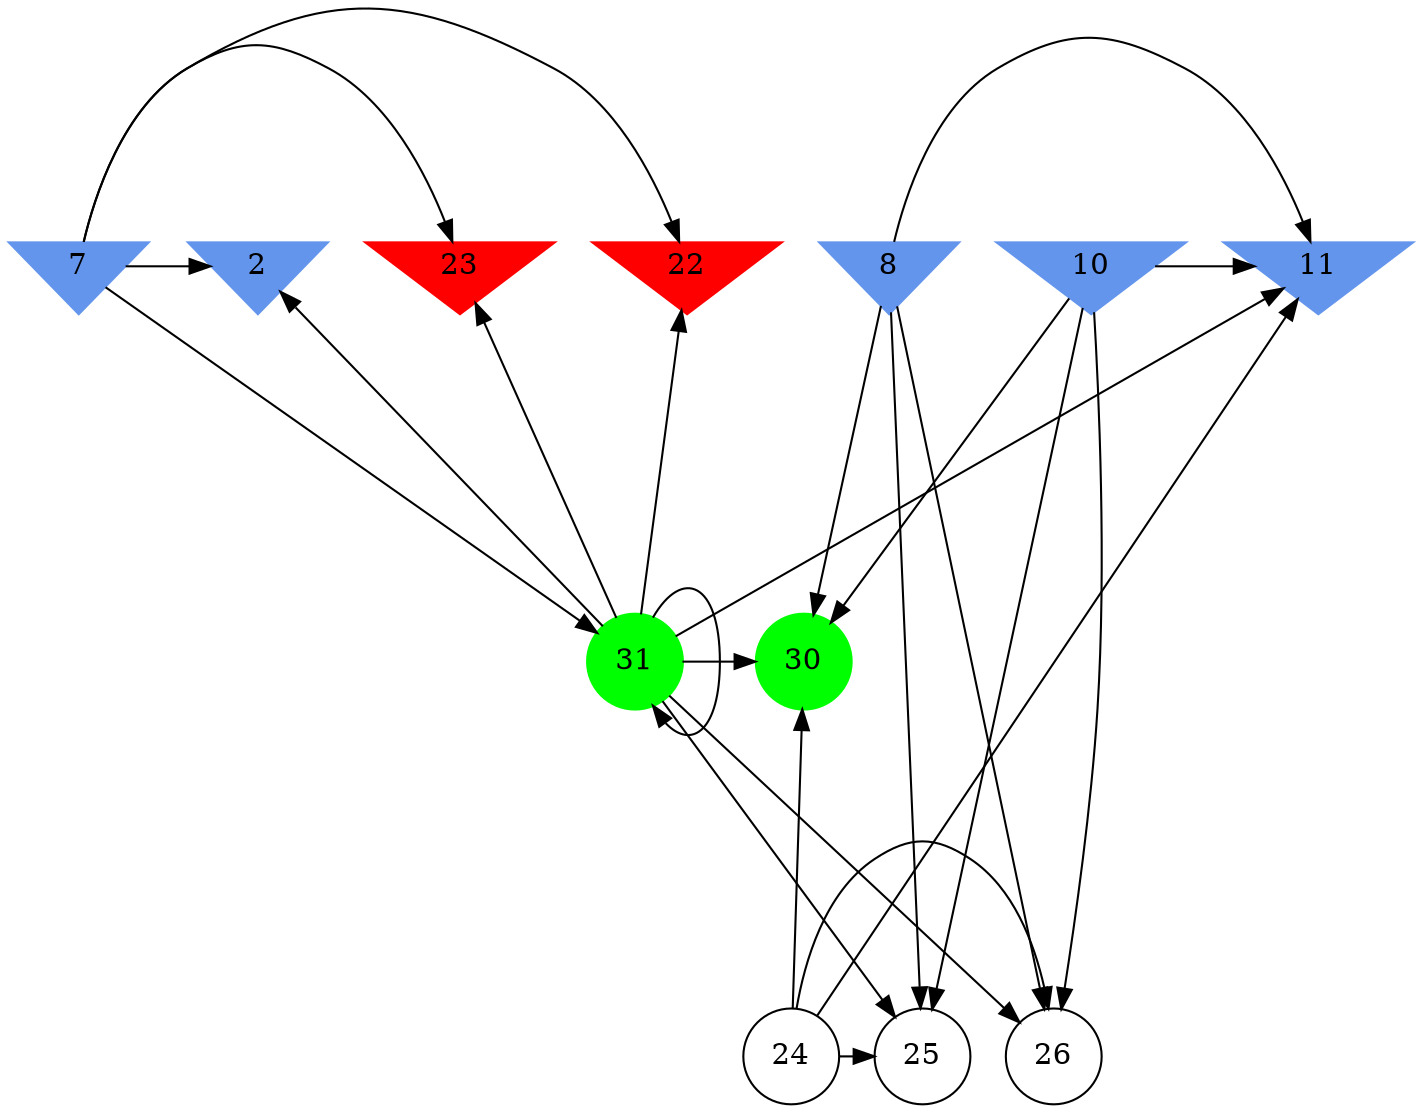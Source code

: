 digraph brain {
	ranksep=2.0;
	2 [shape=invtriangle,style=filled,color=cornflowerblue];
	7 [shape=invtriangle,style=filled,color=cornflowerblue];
	8 [shape=invtriangle,style=filled,color=cornflowerblue];
	10 [shape=invtriangle,style=filled,color=cornflowerblue];
	11 [shape=invtriangle,style=filled,color=cornflowerblue];
	22 [shape=invtriangle,style=filled,color=red];
	23 [shape=invtriangle,style=filled,color=red];
	24 [shape=circle,color=black];
	25 [shape=circle,color=black];
	26 [shape=circle,color=black];
	30 [shape=circle,style=filled,color=green];
	31 [shape=circle,style=filled,color=green];
	24	->	30;
	24	->	11;
	24	->	25;
	24	->	26;
	31	->	30;
	31	->	11;
	31	->	25;
	31	->	26;
	8	->	30;
	8	->	11;
	8	->	25;
	8	->	26;
	10	->	30;
	10	->	11;
	10	->	25;
	10	->	26;
	7	->	22;
	7	->	2;
	7	->	23;
	7	->	31;
	31	->	22;
	31	->	2;
	31	->	23;
	31	->	31;
	{ rank=same; 2; 7; 8; 10; 11; 22; 23; }
	{ rank=same; 24; 25; 26; }
	{ rank=same; 30; 31; }
}
